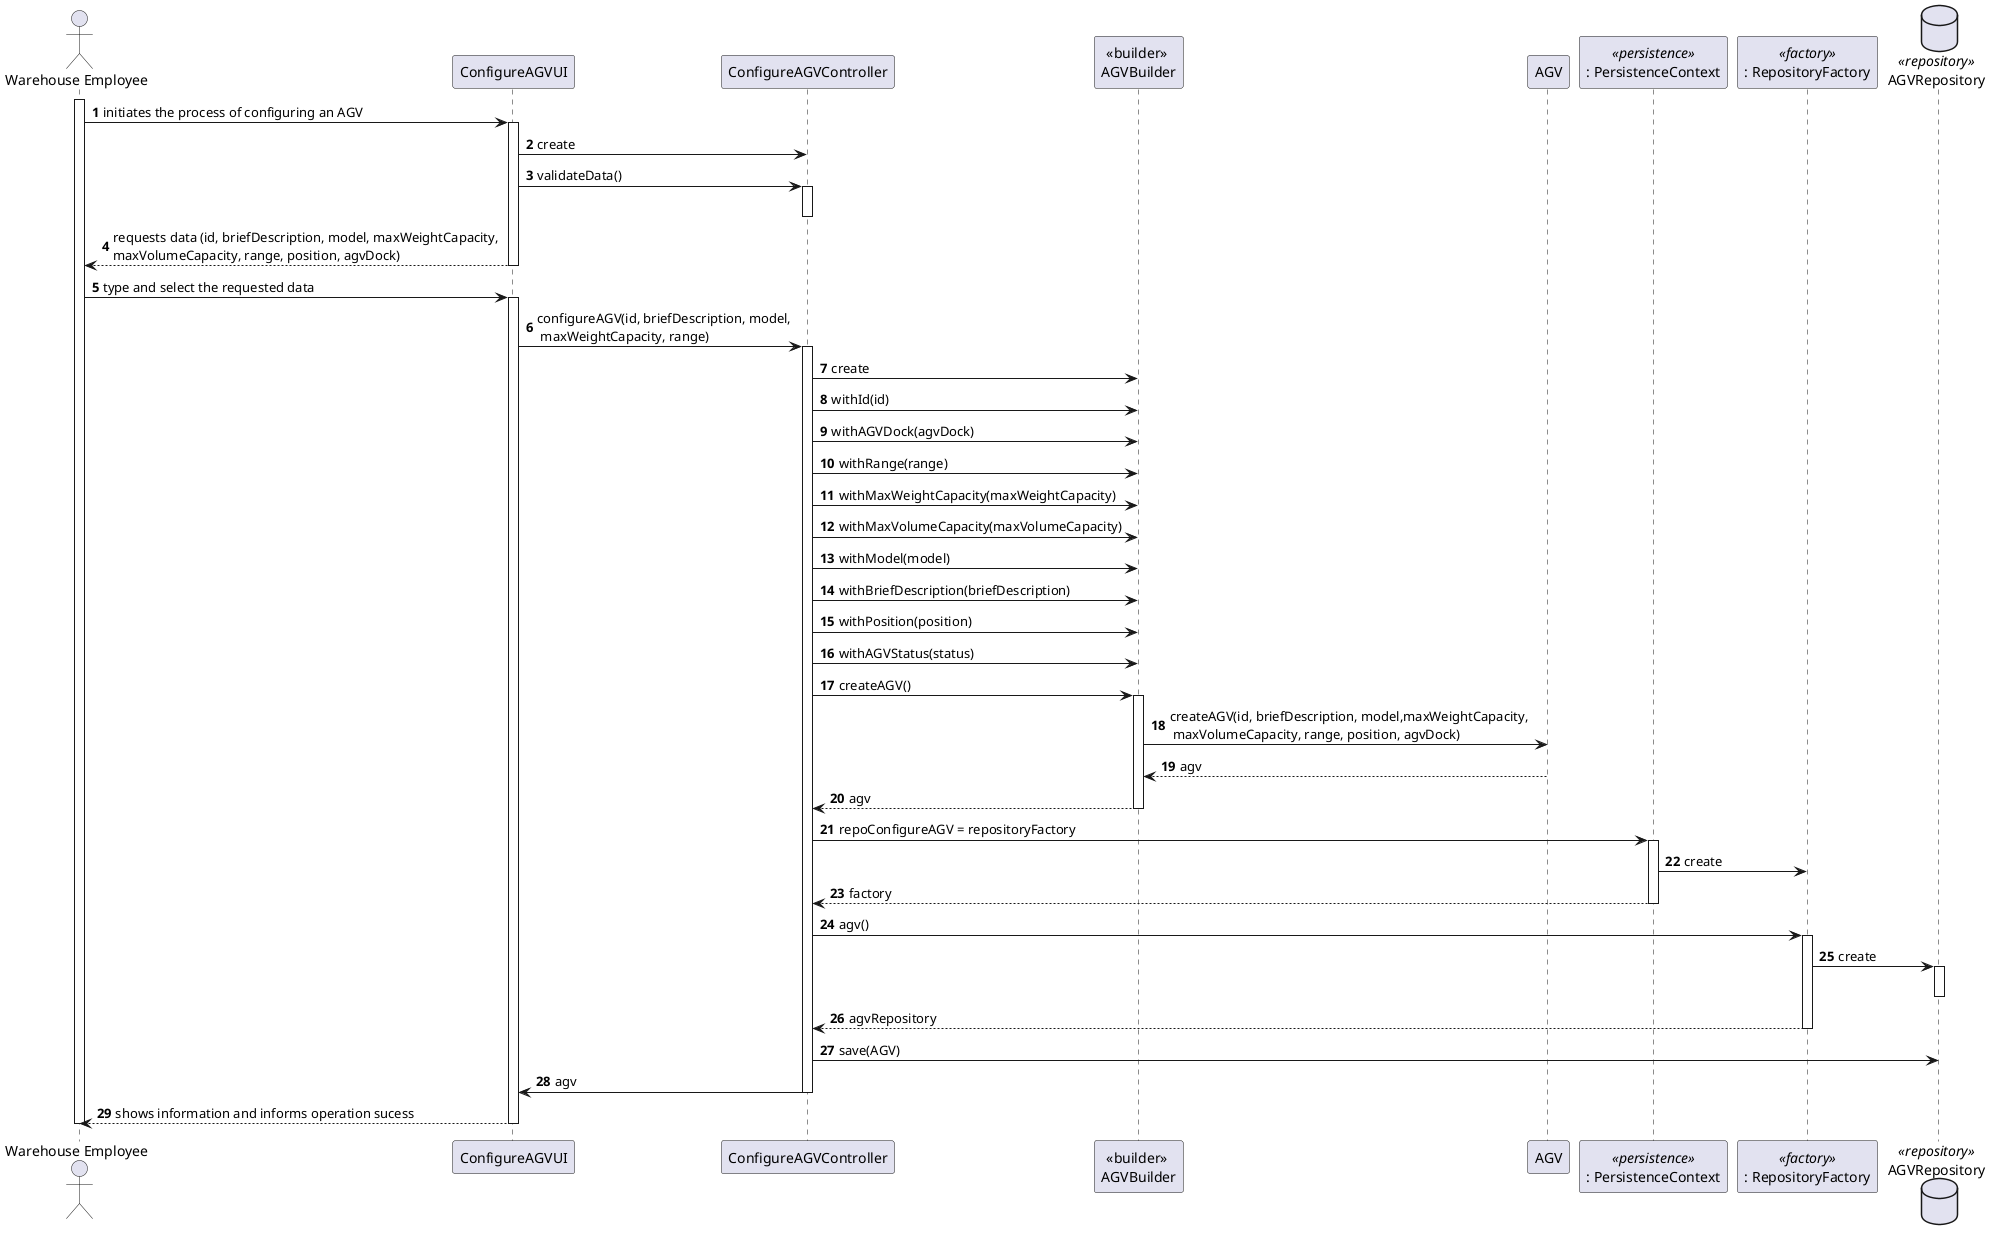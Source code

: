 @startuml
autonumber
actor "Warehouse Employee" as WE
participant "ConfigureAGVUI" as UI
participant "ConfigureAGVController" as CTR
participant "<<builder>> \nAGVBuilder" as BUILDER
participant "AGV" as AGV
participant ": PersistenceContext" as PERS <<persistence>>
participant ": RepositoryFactory" as FAC <<factory>>

database AGVRepository as REP <<repository>>

activate WE
WE -> UI : initiates the process of configuring an AGV
activate UI
UI -> CTR : create

UI -> CTR : validateData()
activate CTR
deactivate CTR
UI --> WE : requests data (id, briefDescription, model, maxWeightCapacity, \nmaxVolumeCapacity, range, position, agvDock)
deactivate UI
WE -> UI : type and select the requested data
activate UI
UI -> CTR : configureAGV(id, briefDescription, model,\n maxWeightCapacity, range)
activate CTR
CTR -> BUILDER : create
CTR -> BUILDER : withId(id)
CTR -> BUILDER : withAGVDock(agvDock)
CTR -> BUILDER : withRange(range)
CTR -> BUILDER : withMaxWeightCapacity(maxWeightCapacity)
CTR -> BUILDER : withMaxVolumeCapacity(maxVolumeCapacity)
CTR -> BUILDER : withModel(model)
CTR -> BUILDER : withBriefDescription(briefDescription)
CTR -> BUILDER : withPosition(position)
CTR -> BUILDER : withAGVStatus(status)
CTR -> BUILDER : createAGV()
activate BUILDER
BUILDER -> AGV : createAGV(id, briefDescription, model,maxWeightCapacity, \n maxVolumeCapacity, range, position, agvDock)
AGV --> BUILDER : agv
BUILDER --> CTR : agv
deactivate BUILDER
CTR -> PERS : repoConfigureAGV = repositoryFactory
activate PERS
PERS -> FAC : create
PERS --> CTR : factory
deactivate PERS
CTR -> FAC : agv()
activate FAC
FAC -> REP : create
activate REP
deactivate REP
FAC --> CTR : agvRepository
deactivate FAC
CTR -> REP : save(AGV)
CTR -> UI : agv
deactivate CTR

UI --> WE : shows information and informs operation sucess
deactivate UI

deactivate WE

@enduml